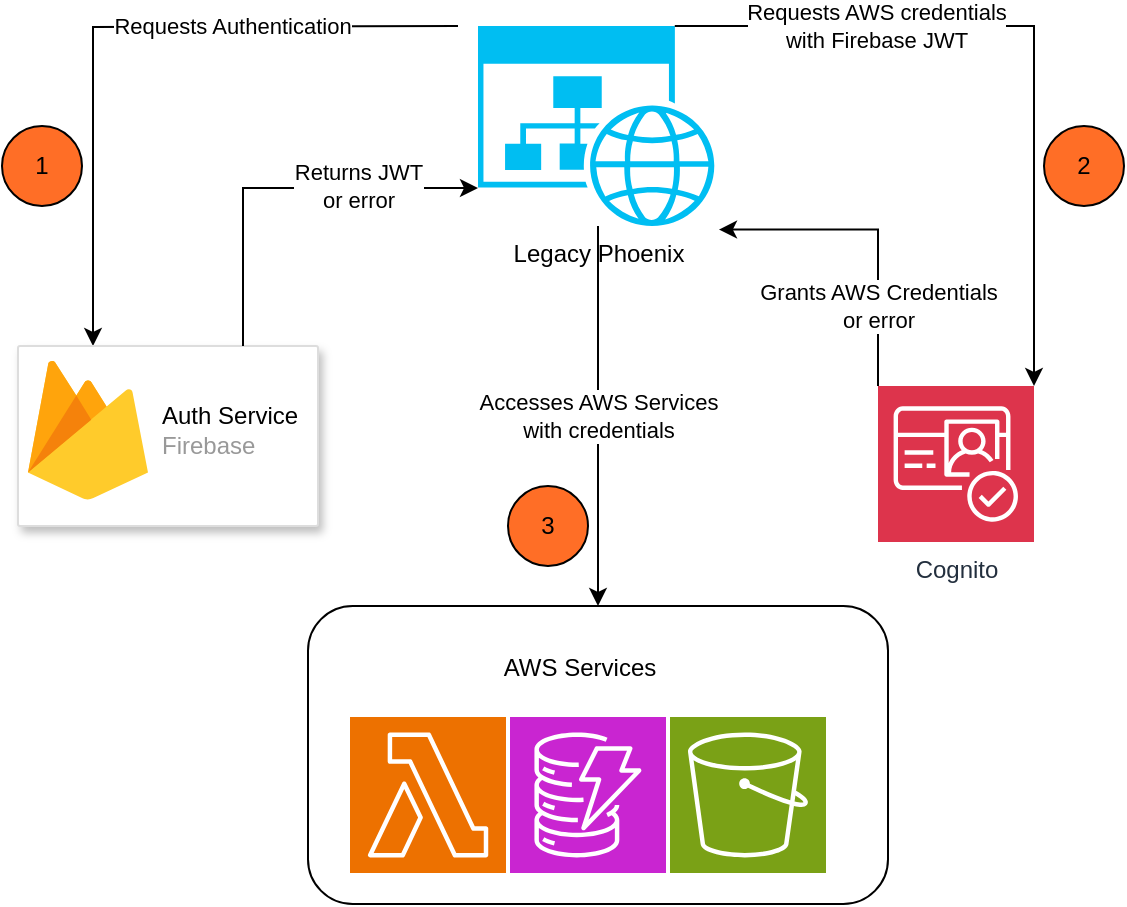 <mxfile version="24.0.7" type="github">
  <diagram id="ExampleDiagram" name="Page-1">
    <mxGraphModel dx="1969" dy="888" grid="1" gridSize="10" guides="1" tooltips="1" connect="1" arrows="1" fold="1" page="1" pageScale="1" pageWidth="827" pageHeight="1169" math="0" shadow="0">
      <root>
        <mxCell id="0" />
        <mxCell id="1" parent="0" />
        <mxCell id="pZ-JfHSm5qGiM6YqD5HW-17" value="Requests Authentication" style="edgeStyle=orthogonalEdgeStyle;rounded=0;orthogonalLoop=1;jettySize=auto;html=1;entryX=0.25;entryY=0;entryDx=0;entryDy=0;" edge="1" parent="1" target="pZ-JfHSm5qGiM6YqD5HW-15">
          <mxGeometry x="-0.337" relative="1" as="geometry">
            <mxPoint x="361" y="40" as="sourcePoint" />
            <mxPoint as="offset" />
          </mxGeometry>
        </mxCell>
        <mxCell id="pZ-JfHSm5qGiM6YqD5HW-33" value="Accesses AWS Services&lt;div&gt;with credentials&lt;/div&gt;" style="edgeStyle=orthogonalEdgeStyle;rounded=0;orthogonalLoop=1;jettySize=auto;html=1;entryX=0.5;entryY=0;entryDx=0;entryDy=0;" edge="1" parent="1" source="pZ-JfHSm5qGiM6YqD5HW-12" target="pZ-JfHSm5qGiM6YqD5HW-27">
          <mxGeometry relative="1" as="geometry" />
        </mxCell>
        <mxCell id="pZ-JfHSm5qGiM6YqD5HW-12" value="Legacy Phoenix" style="verticalLabelPosition=bottom;html=1;verticalAlign=top;align=center;strokeColor=none;fillColor=#00BEF2;shape=mxgraph.azure.website_generic;pointerEvents=1;" vertex="1" parent="1">
          <mxGeometry x="371" y="40" width="120" height="100" as="geometry" />
        </mxCell>
        <mxCell id="pZ-JfHSm5qGiM6YqD5HW-15" value="" style="strokeColor=#dddddd;shadow=1;strokeWidth=1;rounded=1;absoluteArcSize=1;arcSize=2;" vertex="1" parent="1">
          <mxGeometry x="141" y="200" width="150" height="90" as="geometry" />
        </mxCell>
        <mxCell id="pZ-JfHSm5qGiM6YqD5HW-16" value="&lt;font color=&quot;#000000&quot;&gt;Auth Service&lt;/font&gt;&lt;br&gt;Firebase" style="sketch=0;dashed=0;connectable=0;html=1;fillColor=#5184F3;strokeColor=none;shape=mxgraph.gcp2.firebase;part=1;labelPosition=right;verticalLabelPosition=middle;align=left;verticalAlign=middle;spacingLeft=5;fontColor=#999999;fontSize=12;" vertex="1" parent="pZ-JfHSm5qGiM6YqD5HW-15">
          <mxGeometry width="60" height="70" relative="1" as="geometry">
            <mxPoint x="5" y="7" as="offset" />
          </mxGeometry>
        </mxCell>
        <mxCell id="pZ-JfHSm5qGiM6YqD5HW-18" value="Returns JWT&lt;div&gt;or error&lt;/div&gt;" style="edgeStyle=orthogonalEdgeStyle;rounded=0;orthogonalLoop=1;jettySize=auto;html=1;exitX=0.75;exitY=0;exitDx=0;exitDy=0;entryX=0;entryY=0.81;entryDx=0;entryDy=0;entryPerimeter=0;" edge="1" parent="1" source="pZ-JfHSm5qGiM6YqD5HW-15" target="pZ-JfHSm5qGiM6YqD5HW-12">
          <mxGeometry x="0.384" y="1" relative="1" as="geometry">
            <mxPoint as="offset" />
          </mxGeometry>
        </mxCell>
        <mxCell id="pZ-JfHSm5qGiM6YqD5HW-25" value="Cognito" style="sketch=0;points=[[0,0,0],[0.25,0,0],[0.5,0,0],[0.75,0,0],[1,0,0],[0,1,0],[0.25,1,0],[0.5,1,0],[0.75,1,0],[1,1,0],[0,0.25,0],[0,0.5,0],[0,0.75,0],[1,0.25,0],[1,0.5,0],[1,0.75,0]];outlineConnect=0;fontColor=#232F3E;fillColor=#DD344C;strokeColor=#ffffff;dashed=0;verticalLabelPosition=bottom;verticalAlign=top;align=center;html=1;fontSize=12;fontStyle=0;aspect=fixed;shape=mxgraph.aws4.resourceIcon;resIcon=mxgraph.aws4.cognito;" vertex="1" parent="1">
          <mxGeometry x="571" y="220" width="78" height="78" as="geometry" />
        </mxCell>
        <mxCell id="pZ-JfHSm5qGiM6YqD5HW-30" value="" style="group" vertex="1" connectable="0" parent="1">
          <mxGeometry x="286" y="330" width="290" height="149" as="geometry" />
        </mxCell>
        <mxCell id="pZ-JfHSm5qGiM6YqD5HW-27" value="" style="rounded=1;whiteSpace=wrap;html=1;" vertex="1" parent="pZ-JfHSm5qGiM6YqD5HW-30">
          <mxGeometry width="290" height="149" as="geometry" />
        </mxCell>
        <mxCell id="pZ-JfHSm5qGiM6YqD5HW-29" value="" style="group" vertex="1" connectable="0" parent="pZ-JfHSm5qGiM6YqD5HW-30">
          <mxGeometry x="21" y="15.5" width="238" height="118" as="geometry" />
        </mxCell>
        <mxCell id="pZ-JfHSm5qGiM6YqD5HW-22" value="" style="sketch=0;points=[[0,0,0],[0.25,0,0],[0.5,0,0],[0.75,0,0],[1,0,0],[0,1,0],[0.25,1,0],[0.5,1,0],[0.75,1,0],[1,1,0],[0,0.25,0],[0,0.5,0],[0,0.75,0],[1,0.25,0],[1,0.5,0],[1,0.75,0]];outlineConnect=0;fontColor=#232F3E;fillColor=#ED7100;strokeColor=#ffffff;dashed=0;verticalLabelPosition=bottom;verticalAlign=top;align=center;html=1;fontSize=12;fontStyle=0;aspect=fixed;shape=mxgraph.aws4.resourceIcon;resIcon=mxgraph.aws4.lambda;" vertex="1" parent="pZ-JfHSm5qGiM6YqD5HW-29">
          <mxGeometry y="40" width="78" height="78" as="geometry" />
        </mxCell>
        <mxCell id="pZ-JfHSm5qGiM6YqD5HW-24" value="" style="sketch=0;points=[[0,0,0],[0.25,0,0],[0.5,0,0],[0.75,0,0],[1,0,0],[0,1,0],[0.25,1,0],[0.5,1,0],[0.75,1,0],[1,1,0],[0,0.25,0],[0,0.5,0],[0,0.75,0],[1,0.25,0],[1,0.5,0],[1,0.75,0]];outlineConnect=0;fontColor=#232F3E;fillColor=#7AA116;strokeColor=#ffffff;dashed=0;verticalLabelPosition=bottom;verticalAlign=top;align=center;html=1;fontSize=12;fontStyle=0;aspect=fixed;shape=mxgraph.aws4.resourceIcon;resIcon=mxgraph.aws4.s3;" vertex="1" parent="pZ-JfHSm5qGiM6YqD5HW-29">
          <mxGeometry x="160" y="40" width="78" height="78" as="geometry" />
        </mxCell>
        <mxCell id="pZ-JfHSm5qGiM6YqD5HW-26" value="" style="sketch=0;points=[[0,0,0],[0.25,0,0],[0.5,0,0],[0.75,0,0],[1,0,0],[0,1,0],[0.25,1,0],[0.5,1,0],[0.75,1,0],[1,1,0],[0,0.25,0],[0,0.5,0],[0,0.75,0],[1,0.25,0],[1,0.5,0],[1,0.75,0]];outlineConnect=0;fontColor=#232F3E;fillColor=#C925D1;strokeColor=#ffffff;dashed=0;verticalLabelPosition=bottom;verticalAlign=top;align=center;html=1;fontSize=12;fontStyle=0;aspect=fixed;shape=mxgraph.aws4.resourceIcon;resIcon=mxgraph.aws4.dynamodb;" vertex="1" parent="pZ-JfHSm5qGiM6YqD5HW-29">
          <mxGeometry x="80" y="40" width="78" height="78" as="geometry" />
        </mxCell>
        <mxCell id="pZ-JfHSm5qGiM6YqD5HW-28" value="AWS Services" style="text;html=1;align=center;verticalAlign=middle;whiteSpace=wrap;rounded=0;" vertex="1" parent="pZ-JfHSm5qGiM6YqD5HW-29">
          <mxGeometry x="35" width="160" height="30" as="geometry" />
        </mxCell>
        <mxCell id="pZ-JfHSm5qGiM6YqD5HW-31" value="&lt;span style=&quot;color: rgb(0, 0, 0); font-family: Helvetica; font-size: 11px; font-style: normal; font-variant-ligatures: normal; font-variant-caps: normal; font-weight: 400; letter-spacing: normal; orphans: 2; text-align: center; text-indent: 0px; text-transform: none; widows: 2; word-spacing: 0px; -webkit-text-stroke-width: 0px; white-space: nowrap; background-color: rgb(255, 255, 255); text-decoration-thickness: initial; text-decoration-style: initial; text-decoration-color: initial; display: inline !important; float: none;&quot;&gt;Requests AWS credentials&lt;/span&gt;&lt;div style=&quot;color: rgb(0, 0, 0); font-family: Helvetica; font-size: 11px; font-style: normal; font-variant-ligatures: normal; font-variant-caps: normal; font-weight: 400; letter-spacing: normal; orphans: 2; text-align: center; text-indent: 0px; text-transform: none; widows: 2; word-spacing: 0px; -webkit-text-stroke-width: 0px; white-space: nowrap; text-decoration-thickness: initial; text-decoration-style: initial; text-decoration-color: initial;&quot;&gt;with Firebase JWT&lt;/div&gt;" style="edgeStyle=orthogonalEdgeStyle;rounded=0;orthogonalLoop=1;jettySize=auto;html=1;exitX=0.82;exitY=0;exitDx=0;exitDy=0;exitPerimeter=0;entryX=1;entryY=0;entryDx=0;entryDy=0;entryPerimeter=0;" edge="1" parent="1" source="pZ-JfHSm5qGiM6YqD5HW-12" target="pZ-JfHSm5qGiM6YqD5HW-25">
          <mxGeometry x="-0.442" relative="1" as="geometry">
            <Array as="points">
              <mxPoint x="649" y="40" />
            </Array>
            <mxPoint as="offset" />
          </mxGeometry>
        </mxCell>
        <mxCell id="pZ-JfHSm5qGiM6YqD5HW-32" value="&lt;span style=&quot;color: rgb(0, 0, 0); font-family: Helvetica; font-size: 11px; font-style: normal; font-variant-ligatures: normal; font-variant-caps: normal; font-weight: 400; letter-spacing: normal; orphans: 2; text-align: center; text-indent: 0px; text-transform: none; widows: 2; word-spacing: 0px; -webkit-text-stroke-width: 0px; white-space: nowrap; background-color: rgb(255, 255, 255); text-decoration-thickness: initial; text-decoration-style: initial; text-decoration-color: initial; display: inline !important; float: none;&quot;&gt;Grants AWS Credentials&lt;/span&gt;&lt;div style=&quot;color: rgb(0, 0, 0); font-family: Helvetica; font-size: 11px; font-style: normal; font-variant-ligatures: normal; font-variant-caps: normal; font-weight: 400; letter-spacing: normal; orphans: 2; text-align: center; text-indent: 0px; text-transform: none; widows: 2; word-spacing: 0px; -webkit-text-stroke-width: 0px; white-space: nowrap; text-decoration-thickness: initial; text-decoration-style: initial; text-decoration-color: initial;&quot;&gt;or error&lt;/div&gt;" style="edgeStyle=orthogonalEdgeStyle;rounded=0;orthogonalLoop=1;jettySize=auto;html=1;exitX=0;exitY=0;exitDx=0;exitDy=0;exitPerimeter=0;entryX=1.004;entryY=1.018;entryDx=0;entryDy=0;entryPerimeter=0;" edge="1" parent="1" source="pZ-JfHSm5qGiM6YqD5HW-25" target="pZ-JfHSm5qGiM6YqD5HW-12">
          <mxGeometry x="-0.493" relative="1" as="geometry">
            <mxPoint as="offset" />
          </mxGeometry>
        </mxCell>
        <mxCell id="pZ-JfHSm5qGiM6YqD5HW-34" value="1" style="ellipse;whiteSpace=wrap;html=1;shadow=0;fillColor=#FF6E26;" vertex="1" parent="1">
          <mxGeometry x="133" y="90" width="40" height="40" as="geometry" />
        </mxCell>
        <mxCell id="pZ-JfHSm5qGiM6YqD5HW-35" value="2" style="ellipse;whiteSpace=wrap;html=1;shadow=0;fillColor=#FF6E26;" vertex="1" parent="1">
          <mxGeometry x="654" y="90" width="40" height="40" as="geometry" />
        </mxCell>
        <mxCell id="pZ-JfHSm5qGiM6YqD5HW-36" value="3" style="ellipse;whiteSpace=wrap;html=1;shadow=0;fillColor=#FF6E26;" vertex="1" parent="1">
          <mxGeometry x="386" y="270" width="40" height="40" as="geometry" />
        </mxCell>
      </root>
    </mxGraphModel>
  </diagram>
</mxfile>
